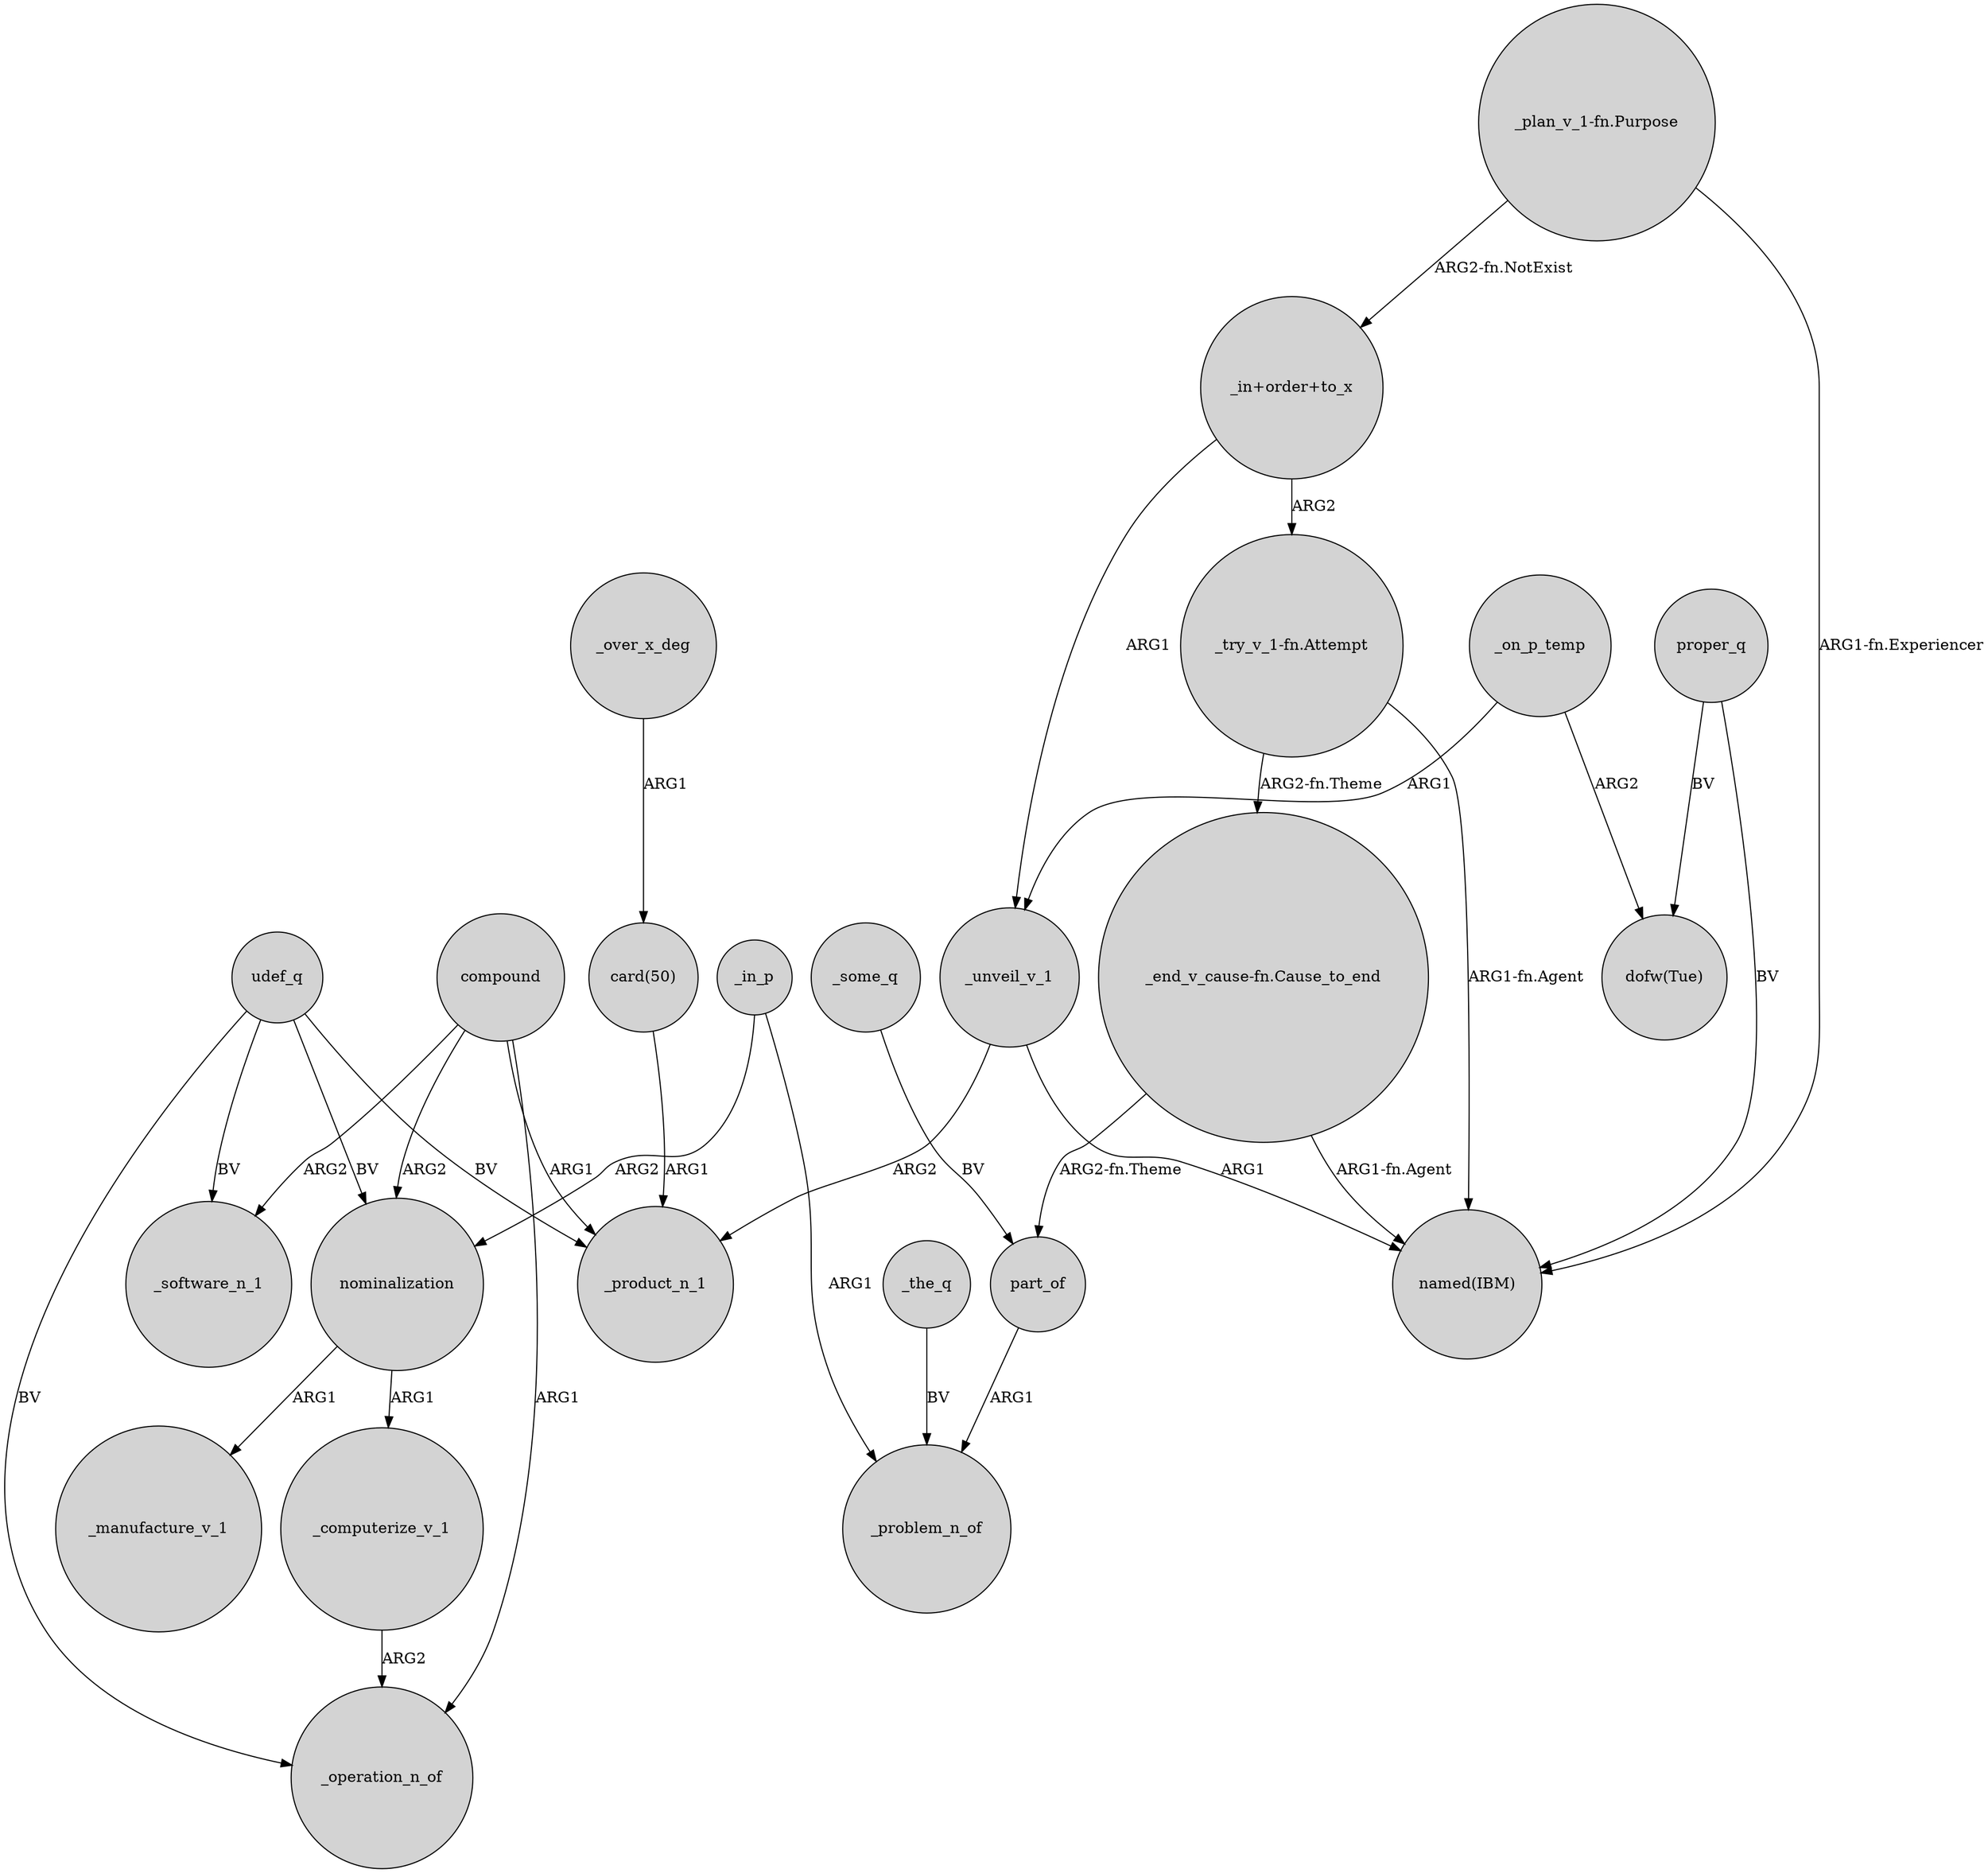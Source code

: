 digraph {
	node [shape=circle style=filled]
	udef_q -> _software_n_1 [label=BV]
	compound -> _operation_n_of [label=ARG1]
	compound -> _product_n_1 [label=ARG1]
	_on_p_temp -> _unveil_v_1 [label=ARG1]
	"_end_v_cause-fn.Cause_to_end" -> "named(IBM)" [label="ARG1-fn.Agent"]
	_unveil_v_1 -> _product_n_1 [label=ARG2]
	"_try_v_1-fn.Attempt" -> "named(IBM)" [label="ARG1-fn.Agent"]
	_the_q -> _problem_n_of [label=BV]
	compound -> _software_n_1 [label=ARG2]
	nominalization -> _computerize_v_1 [label=ARG1]
	_computerize_v_1 -> _operation_n_of [label=ARG2]
	nominalization -> _manufacture_v_1 [label=ARG1]
	proper_q -> "named(IBM)" [label=BV]
	compound -> nominalization [label=ARG2]
	proper_q -> "dofw(Tue)" [label=BV]
	_in_p -> _problem_n_of [label=ARG1]
	_on_p_temp -> "dofw(Tue)" [label=ARG2]
	_some_q -> part_of [label=BV]
	_over_x_deg -> "card(50)" [label=ARG1]
	"_try_v_1-fn.Attempt" -> "_end_v_cause-fn.Cause_to_end" [label="ARG2-fn.Theme"]
	"_end_v_cause-fn.Cause_to_end" -> part_of [label="ARG2-fn.Theme"]
	"card(50)" -> _product_n_1 [label=ARG1]
	"_in+order+to_x" -> _unveil_v_1 [label=ARG1]
	part_of -> _problem_n_of [label=ARG1]
	_unveil_v_1 -> "named(IBM)" [label=ARG1]
	udef_q -> nominalization [label=BV]
	udef_q -> _product_n_1 [label=BV]
	"_plan_v_1-fn.Purpose" -> "named(IBM)" [label="ARG1-fn.Experiencer"]
	"_plan_v_1-fn.Purpose" -> "_in+order+to_x" [label="ARG2-fn.NotExist"]
	_in_p -> nominalization [label=ARG2]
	udef_q -> _operation_n_of [label=BV]
	"_in+order+to_x" -> "_try_v_1-fn.Attempt" [label=ARG2]
}
